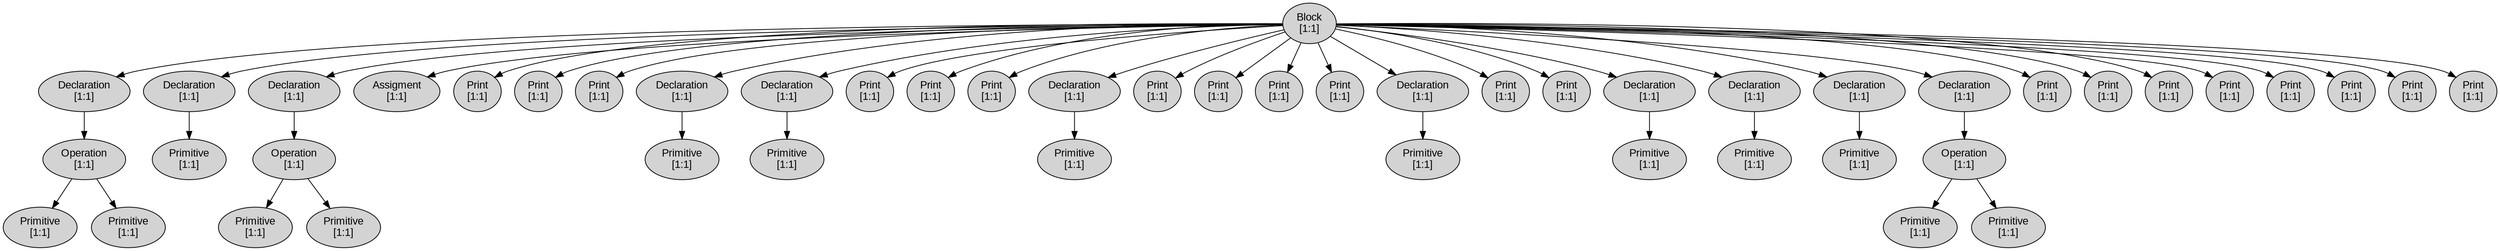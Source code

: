 digraph AST {
rankdir=TB;
node [shape=ellipse, style=filled, fontname="Arial"];
  node_0 [label="Block\n[1:1]"];
  node_1 [label="Declaration\n[1:1]"];
  node_0 -> node_1;
  node_2 [label="Operation\n[1:1]"];
  node_1 -> node_2;
  node_3 [label="Primitive\n[1:1]"];
  node_2 -> node_3;
  node_4 [label="Primitive\n[1:1]"];
  node_2 -> node_4;
  node_5 [label="Declaration\n[1:1]"];
  node_0 -> node_5;
  node_6 [label="Primitive\n[1:1]"];
  node_5 -> node_6;
  node_7 [label="Declaration\n[1:1]"];
  node_0 -> node_7;
  node_8 [label="Operation\n[1:1]"];
  node_7 -> node_8;
  node_9 [label="Primitive\n[1:1]"];
  node_8 -> node_9;
  node_10 [label="Primitive\n[1:1]"];
  node_8 -> node_10;
  node_11 [label="Assigment\n[1:1]"];
  node_0 -> node_11;
  node_12 [label="Print\n[1:1]"];
  node_0 -> node_12;
  node_13 [label="Print\n[1:1]"];
  node_0 -> node_13;
  node_14 [label="Print\n[1:1]"];
  node_0 -> node_14;
  node_15 [label="Declaration\n[1:1]"];
  node_0 -> node_15;
  node_16 [label="Primitive\n[1:1]"];
  node_15 -> node_16;
  node_17 [label="Declaration\n[1:1]"];
  node_0 -> node_17;
  node_18 [label="Primitive\n[1:1]"];
  node_17 -> node_18;
  node_19 [label="Print\n[1:1]"];
  node_0 -> node_19;
  node_20 [label="Print\n[1:1]"];
  node_0 -> node_20;
  node_21 [label="Print\n[1:1]"];
  node_0 -> node_21;
  node_22 [label="Declaration\n[1:1]"];
  node_0 -> node_22;
  node_23 [label="Primitive\n[1:1]"];
  node_22 -> node_23;
  node_24 [label="Print\n[1:1]"];
  node_0 -> node_24;
  node_25 [label="Print\n[1:1]"];
  node_0 -> node_25;
  node_26 [label="Print\n[1:1]"];
  node_0 -> node_26;
  node_27 [label="Print\n[1:1]"];
  node_0 -> node_27;
  node_28 [label="Declaration\n[1:1]"];
  node_0 -> node_28;
  node_29 [label="Primitive\n[1:1]"];
  node_28 -> node_29;
  node_30 [label="Print\n[1:1]"];
  node_0 -> node_30;
  node_31 [label="Print\n[1:1]"];
  node_0 -> node_31;
  node_32 [label="Declaration\n[1:1]"];
  node_0 -> node_32;
  node_33 [label="Primitive\n[1:1]"];
  node_32 -> node_33;
  node_34 [label="Declaration\n[1:1]"];
  node_0 -> node_34;
  node_35 [label="Primitive\n[1:1]"];
  node_34 -> node_35;
  node_36 [label="Declaration\n[1:1]"];
  node_0 -> node_36;
  node_37 [label="Primitive\n[1:1]"];
  node_36 -> node_37;
  node_38 [label="Declaration\n[1:1]"];
  node_0 -> node_38;
  node_39 [label="Operation\n[1:1]"];
  node_38 -> node_39;
  node_40 [label="Primitive\n[1:1]"];
  node_39 -> node_40;
  node_41 [label="Primitive\n[1:1]"];
  node_39 -> node_41;
  node_42 [label="Print\n[1:1]"];
  node_0 -> node_42;
  node_43 [label="Print\n[1:1]"];
  node_0 -> node_43;
  node_44 [label="Print\n[1:1]"];
  node_0 -> node_44;
  node_45 [label="Print\n[1:1]"];
  node_0 -> node_45;
  node_46 [label="Print\n[1:1]"];
  node_0 -> node_46;
  node_47 [label="Print\n[1:1]"];
  node_0 -> node_47;
  node_48 [label="Print\n[1:1]"];
  node_0 -> node_48;
  node_49 [label="Print\n[1:1]"];
  node_0 -> node_49;
}
